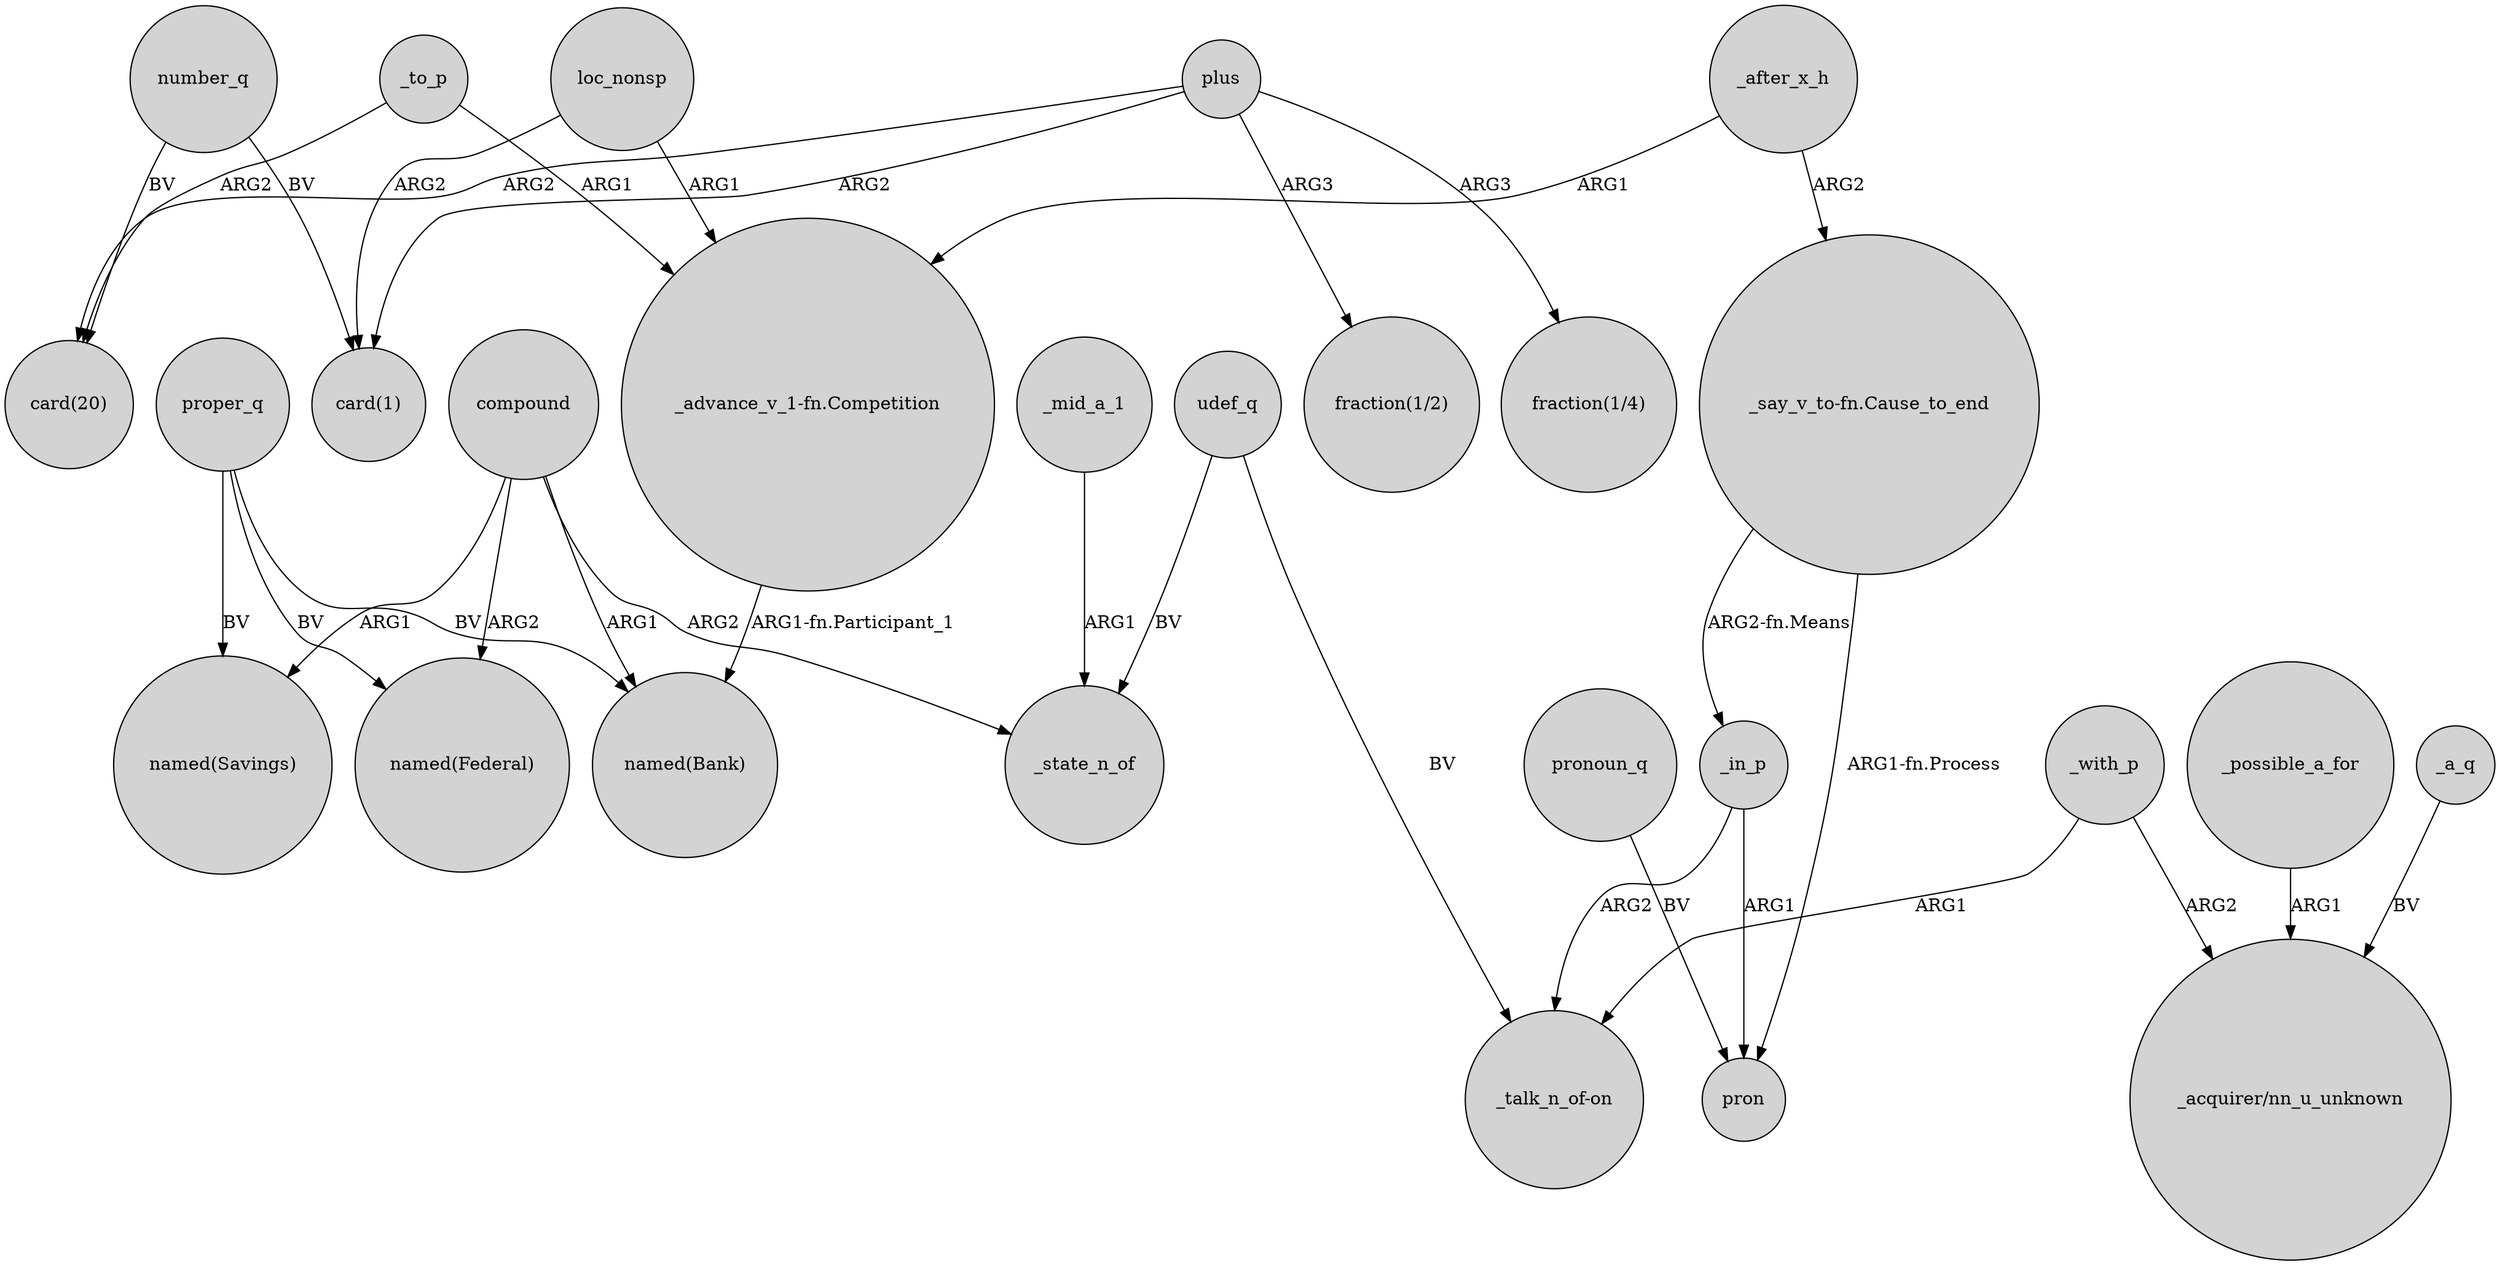 digraph {
	node [shape=circle style=filled]
	number_q -> "card(20)" [label=BV]
	"_say_v_to-fn.Cause_to_end" -> _in_p [label="ARG2-fn.Means"]
	_to_p -> "card(20)" [label=ARG2]
	_possible_a_for -> "_acquirer/nn_u_unknown" [label=ARG1]
	number_q -> "card(1)" [label=BV]
	_with_p -> "_acquirer/nn_u_unknown" [label=ARG2]
	compound -> "named(Federal)" [label=ARG2]
	compound -> "named(Bank)" [label=ARG1]
	proper_q -> "named(Federal)" [label=BV]
	loc_nonsp -> "card(1)" [label=ARG2]
	plus -> "card(20)" [label=ARG2]
	plus -> "card(1)" [label=ARG2]
	"_say_v_to-fn.Cause_to_end" -> pron [label="ARG1-fn.Process"]
	_mid_a_1 -> _state_n_of [label=ARG1]
	udef_q -> _state_n_of [label=BV]
	pronoun_q -> pron [label=BV]
	proper_q -> "named(Savings)" [label=BV]
	"_advance_v_1-fn.Competition" -> "named(Bank)" [label="ARG1-fn.Participant_1"]
	_after_x_h -> "_advance_v_1-fn.Competition" [label=ARG1]
	_in_p -> "_talk_n_of-on" [label=ARG2]
	_to_p -> "_advance_v_1-fn.Competition" [label=ARG1]
	_a_q -> "_acquirer/nn_u_unknown" [label=BV]
	compound -> "named(Savings)" [label=ARG1]
	plus -> "fraction(1/4)" [label=ARG3]
	compound -> _state_n_of [label=ARG2]
	loc_nonsp -> "_advance_v_1-fn.Competition" [label=ARG1]
	_after_x_h -> "_say_v_to-fn.Cause_to_end" [label=ARG2]
	_with_p -> "_talk_n_of-on" [label=ARG1]
	_in_p -> pron [label=ARG1]
	plus -> "fraction(1/2)" [label=ARG3]
	udef_q -> "_talk_n_of-on" [label=BV]
	proper_q -> "named(Bank)" [label=BV]
}
